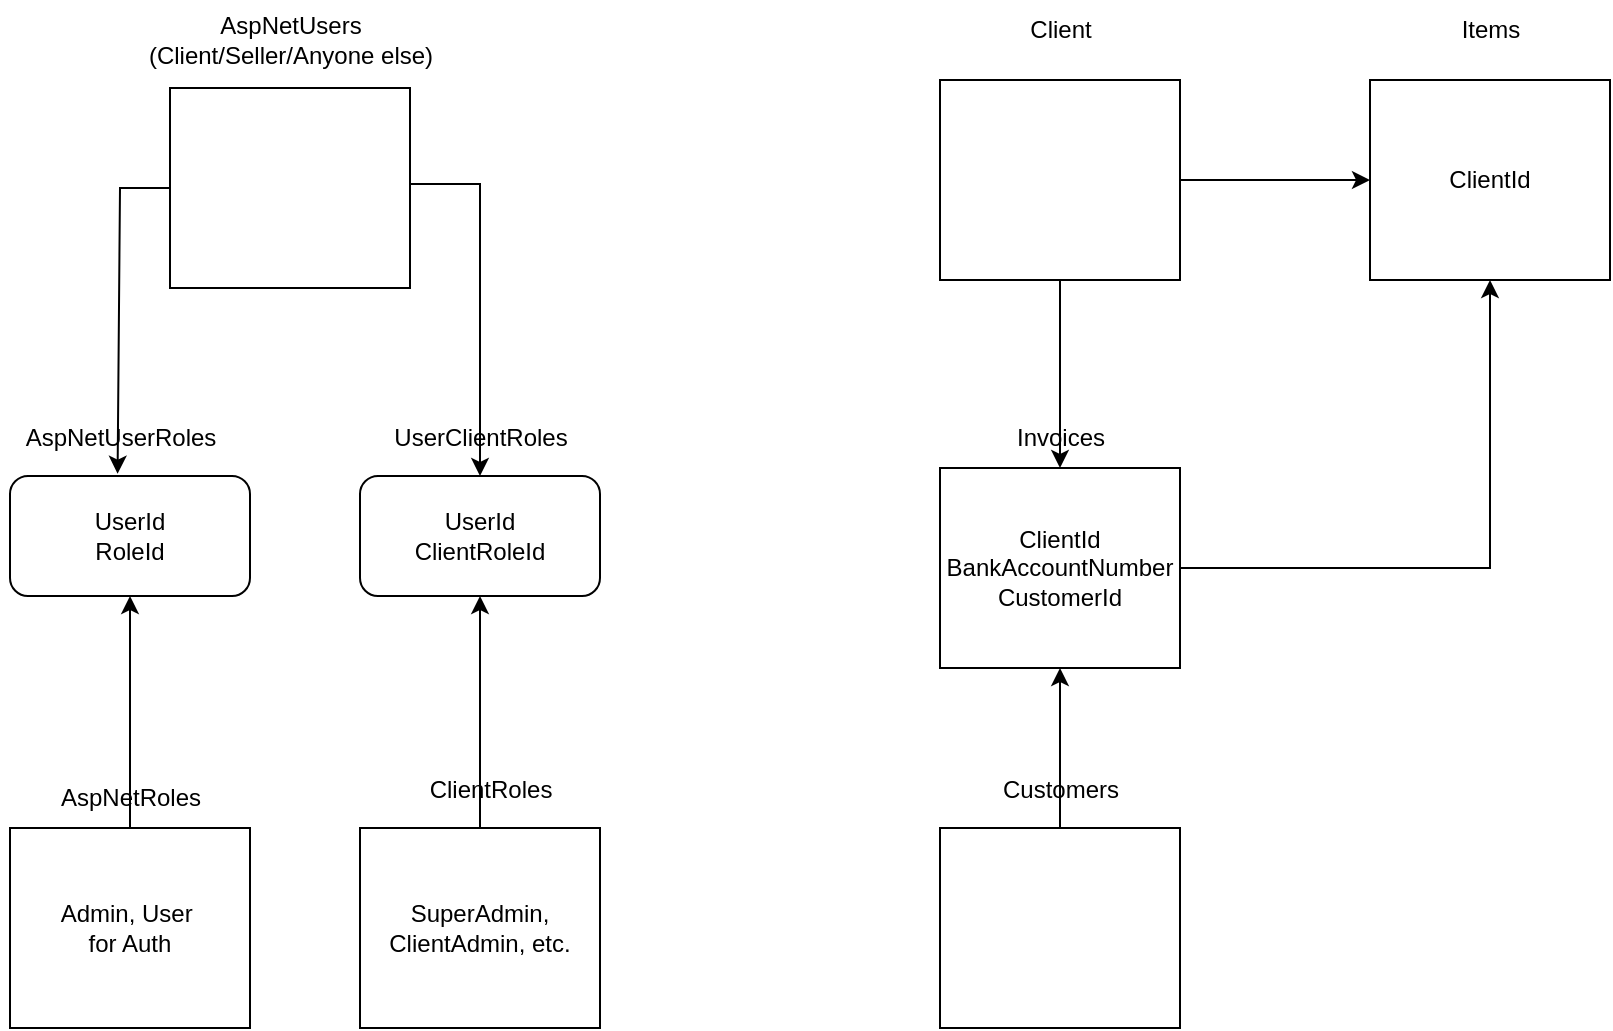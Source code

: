 <mxfile version="26.2.9">
  <diagram name="Page-1" id="ngHn0ZqUDfUmcf1JbbFN">
    <mxGraphModel dx="1360" dy="708" grid="1" gridSize="10" guides="1" tooltips="1" connect="1" arrows="1" fold="1" page="1" pageScale="1" pageWidth="850" pageHeight="1100" math="0" shadow="0">
      <root>
        <mxCell id="0" />
        <mxCell id="1" parent="0" />
        <mxCell id="sn4YyP0_RhzwJ4gzerv_-1" value="" style="rounded=0;whiteSpace=wrap;html=1;" vertex="1" parent="1">
          <mxGeometry x="105" y="162" width="120" height="100" as="geometry" />
        </mxCell>
        <mxCell id="sn4YyP0_RhzwJ4gzerv_-2" value="AspNetUsers&lt;div&gt;(Client/Seller/Anyone else)&lt;/div&gt;" style="text;html=1;align=center;verticalAlign=middle;resizable=0;points=[];autosize=1;strokeColor=none;fillColor=none;" vertex="1" parent="1">
          <mxGeometry x="80" y="118" width="170" height="40" as="geometry" />
        </mxCell>
        <mxCell id="sn4YyP0_RhzwJ4gzerv_-3" value="UserId&lt;div&gt;RoleId&lt;/div&gt;" style="rounded=1;whiteSpace=wrap;html=1;" vertex="1" parent="1">
          <mxGeometry x="25" y="356" width="120" height="60" as="geometry" />
        </mxCell>
        <mxCell id="sn4YyP0_RhzwJ4gzerv_-5" value="" style="endArrow=classic;html=1;rounded=0;entryX=0.5;entryY=1;entryDx=0;entryDy=0;exitX=0.5;exitY=0;exitDx=0;exitDy=0;" edge="1" parent="1" source="sn4YyP0_RhzwJ4gzerv_-18" target="sn4YyP0_RhzwJ4gzerv_-3">
          <mxGeometry width="50" height="50" relative="1" as="geometry">
            <mxPoint x="180" y="210" as="sourcePoint" />
            <mxPoint x="320" y="332" as="targetPoint" />
            <Array as="points" />
          </mxGeometry>
        </mxCell>
        <mxCell id="sn4YyP0_RhzwJ4gzerv_-8" value="" style="endArrow=classic;html=1;rounded=0;exitX=0;exitY=0.5;exitDx=0;exitDy=0;entryX=0.49;entryY=1.095;entryDx=0;entryDy=0;entryPerimeter=0;" edge="1" parent="1" source="sn4YyP0_RhzwJ4gzerv_-1" target="sn4YyP0_RhzwJ4gzerv_-17">
          <mxGeometry width="50" height="50" relative="1" as="geometry">
            <mxPoint x="410" y="212" as="sourcePoint" />
            <mxPoint x="350" y="202" as="targetPoint" />
            <Array as="points">
              <mxPoint x="80" y="212" />
            </Array>
          </mxGeometry>
        </mxCell>
        <mxCell id="sn4YyP0_RhzwJ4gzerv_-10" value="ClientId&lt;div&gt;BankAccountNumber&lt;/div&gt;&lt;div&gt;CustomerId&lt;/div&gt;" style="rounded=0;whiteSpace=wrap;html=1;" vertex="1" parent="1">
          <mxGeometry x="490" y="352" width="120" height="100" as="geometry" />
        </mxCell>
        <mxCell id="sn4YyP0_RhzwJ4gzerv_-12" value="" style="endArrow=classic;html=1;rounded=0;entryX=0.5;entryY=0;entryDx=0;entryDy=0;exitX=0.5;exitY=1;exitDx=0;exitDy=0;" edge="1" parent="1" source="sn4YyP0_RhzwJ4gzerv_-11" target="sn4YyP0_RhzwJ4gzerv_-10">
          <mxGeometry width="50" height="50" relative="1" as="geometry">
            <mxPoint x="670" y="262.0" as="sourcePoint" />
            <mxPoint x="540" y="322" as="targetPoint" />
          </mxGeometry>
        </mxCell>
        <mxCell id="sn4YyP0_RhzwJ4gzerv_-13" value="" style="endArrow=classic;html=1;rounded=0;exitX=1;exitY=0.5;exitDx=0;exitDy=0;entryX=0;entryY=0.5;entryDx=0;entryDy=0;" edge="1" parent="1" source="sn4YyP0_RhzwJ4gzerv_-21" target="sn4YyP0_RhzwJ4gzerv_-14">
          <mxGeometry width="50" height="50" relative="1" as="geometry">
            <mxPoint x="733.36" y="206.8" as="sourcePoint" />
            <mxPoint x="800" y="207" as="targetPoint" />
          </mxGeometry>
        </mxCell>
        <mxCell id="sn4YyP0_RhzwJ4gzerv_-14" value="ClientId" style="rounded=0;whiteSpace=wrap;html=1;" vertex="1" parent="1">
          <mxGeometry x="705" y="158" width="120" height="100" as="geometry" />
        </mxCell>
        <mxCell id="sn4YyP0_RhzwJ4gzerv_-15" value="Items" style="text;html=1;align=center;verticalAlign=middle;resizable=0;points=[];autosize=1;strokeColor=none;fillColor=none;" vertex="1" parent="1">
          <mxGeometry x="740" y="118" width="50" height="30" as="geometry" />
        </mxCell>
        <mxCell id="sn4YyP0_RhzwJ4gzerv_-16" value="" style="endArrow=classic;html=1;rounded=0;entryX=0.5;entryY=1;entryDx=0;entryDy=0;exitX=1;exitY=0.5;exitDx=0;exitDy=0;" edge="1" parent="1" source="sn4YyP0_RhzwJ4gzerv_-10" target="sn4YyP0_RhzwJ4gzerv_-14">
          <mxGeometry width="50" height="50" relative="1" as="geometry">
            <mxPoint x="580" y="420" as="sourcePoint" />
            <mxPoint x="630" y="370" as="targetPoint" />
            <Array as="points">
              <mxPoint x="765" y="402" />
            </Array>
          </mxGeometry>
        </mxCell>
        <mxCell id="sn4YyP0_RhzwJ4gzerv_-17" value="AspNetUserRoles" style="text;html=1;align=center;verticalAlign=middle;resizable=0;points=[];autosize=1;strokeColor=none;fillColor=none;" vertex="1" parent="1">
          <mxGeometry x="20" y="322" width="120" height="30" as="geometry" />
        </mxCell>
        <mxCell id="sn4YyP0_RhzwJ4gzerv_-18" value="Admin, User&amp;nbsp;&lt;div&gt;for Auth&lt;/div&gt;" style="rounded=0;whiteSpace=wrap;html=1;" vertex="1" parent="1">
          <mxGeometry x="25" y="532" width="120" height="100" as="geometry" />
        </mxCell>
        <mxCell id="sn4YyP0_RhzwJ4gzerv_-20" value="AspNetRoles" style="text;html=1;align=center;verticalAlign=middle;resizable=0;points=[];autosize=1;strokeColor=none;fillColor=none;" vertex="1" parent="1">
          <mxGeometry x="40" y="502" width="90" height="30" as="geometry" />
        </mxCell>
        <mxCell id="sn4YyP0_RhzwJ4gzerv_-21" value="" style="rounded=0;whiteSpace=wrap;html=1;" vertex="1" parent="1">
          <mxGeometry x="490" y="158" width="120" height="100" as="geometry" />
        </mxCell>
        <mxCell id="sn4YyP0_RhzwJ4gzerv_-23" value="" style="endArrow=classic;html=1;rounded=0;entryX=0.5;entryY=0;entryDx=0;entryDy=0;exitX=0.5;exitY=1;exitDx=0;exitDy=0;" edge="1" parent="1" source="sn4YyP0_RhzwJ4gzerv_-21" target="sn4YyP0_RhzwJ4gzerv_-10">
          <mxGeometry width="50" height="50" relative="1" as="geometry">
            <mxPoint x="550" y="258" as="sourcePoint" />
            <mxPoint x="550" y="352" as="targetPoint" />
          </mxGeometry>
        </mxCell>
        <mxCell id="sn4YyP0_RhzwJ4gzerv_-11" value="Invoices" style="text;html=1;align=center;verticalAlign=middle;resizable=0;points=[];autosize=1;strokeColor=none;fillColor=none;" vertex="1" parent="1">
          <mxGeometry x="515" y="322" width="70" height="30" as="geometry" />
        </mxCell>
        <mxCell id="sn4YyP0_RhzwJ4gzerv_-25" value="Client" style="text;html=1;align=center;verticalAlign=middle;resizable=0;points=[];autosize=1;strokeColor=none;fillColor=none;" vertex="1" parent="1">
          <mxGeometry x="525" y="118" width="50" height="30" as="geometry" />
        </mxCell>
        <mxCell id="sn4YyP0_RhzwJ4gzerv_-26" value="" style="rounded=0;whiteSpace=wrap;html=1;" vertex="1" parent="1">
          <mxGeometry x="490" y="532" width="120" height="100" as="geometry" />
        </mxCell>
        <mxCell id="sn4YyP0_RhzwJ4gzerv_-27" value="" style="endArrow=classic;html=1;rounded=0;exitX=0.5;exitY=0;exitDx=0;exitDy=0;entryX=0.5;entryY=1;entryDx=0;entryDy=0;" edge="1" parent="1" source="sn4YyP0_RhzwJ4gzerv_-26" target="sn4YyP0_RhzwJ4gzerv_-10">
          <mxGeometry width="50" height="50" relative="1" as="geometry">
            <mxPoint x="550" y="532" as="sourcePoint" />
            <mxPoint x="600" y="482" as="targetPoint" />
          </mxGeometry>
        </mxCell>
        <mxCell id="sn4YyP0_RhzwJ4gzerv_-28" value="Customers" style="text;html=1;align=center;verticalAlign=middle;resizable=0;points=[];autosize=1;strokeColor=none;fillColor=none;" vertex="1" parent="1">
          <mxGeometry x="510" y="498" width="80" height="30" as="geometry" />
        </mxCell>
        <mxCell id="sn4YyP0_RhzwJ4gzerv_-31" value="" style="edgeStyle=orthogonalEdgeStyle;rounded=0;orthogonalLoop=1;jettySize=auto;html=1;" edge="1" parent="1" source="sn4YyP0_RhzwJ4gzerv_-1" target="sn4YyP0_RhzwJ4gzerv_-29">
          <mxGeometry relative="1" as="geometry">
            <Array as="points">
              <mxPoint x="150" y="210" />
              <mxPoint x="150" y="210" />
            </Array>
          </mxGeometry>
        </mxCell>
        <mxCell id="sn4YyP0_RhzwJ4gzerv_-29" value="UserId&lt;div&gt;ClientRoleId&lt;/div&gt;" style="rounded=1;whiteSpace=wrap;html=1;" vertex="1" parent="1">
          <mxGeometry x="200" y="356" width="120" height="60" as="geometry" />
        </mxCell>
        <mxCell id="sn4YyP0_RhzwJ4gzerv_-30" value="" style="endArrow=classic;html=1;rounded=0;exitX=0.5;exitY=0;exitDx=0;exitDy=0;entryX=0.5;entryY=1;entryDx=0;entryDy=0;" edge="1" parent="1" target="sn4YyP0_RhzwJ4gzerv_-29" source="sn4YyP0_RhzwJ4gzerv_-32">
          <mxGeometry width="50" height="50" relative="1" as="geometry">
            <mxPoint x="260" y="520" as="sourcePoint" />
            <mxPoint x="240" y="356" as="targetPoint" />
            <Array as="points" />
          </mxGeometry>
        </mxCell>
        <mxCell id="sn4YyP0_RhzwJ4gzerv_-32" value="SuperAdmin, ClientAdmin, etc." style="rounded=0;whiteSpace=wrap;html=1;" vertex="1" parent="1">
          <mxGeometry x="200" y="532" width="120" height="100" as="geometry" />
        </mxCell>
        <mxCell id="sn4YyP0_RhzwJ4gzerv_-34" value="UserClientRoles" style="text;html=1;align=center;verticalAlign=middle;resizable=0;points=[];autosize=1;strokeColor=none;fillColor=none;" vertex="1" parent="1">
          <mxGeometry x="205" y="322" width="110" height="30" as="geometry" />
        </mxCell>
        <mxCell id="sn4YyP0_RhzwJ4gzerv_-36" value="ClientRoles" style="text;html=1;align=center;verticalAlign=middle;resizable=0;points=[];autosize=1;strokeColor=none;fillColor=none;" vertex="1" parent="1">
          <mxGeometry x="225" y="498" width="80" height="30" as="geometry" />
        </mxCell>
      </root>
    </mxGraphModel>
  </diagram>
</mxfile>
